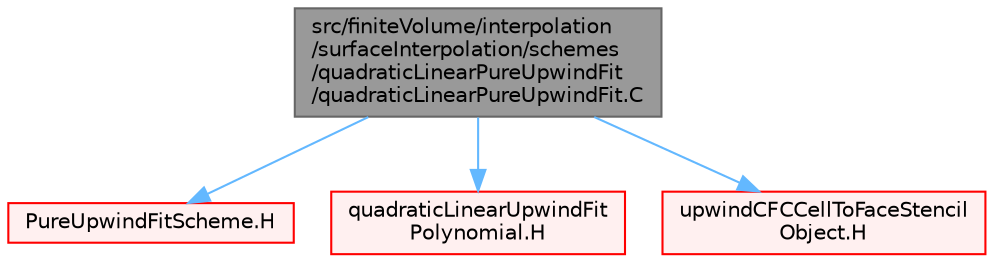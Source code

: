 digraph "src/finiteVolume/interpolation/surfaceInterpolation/schemes/quadraticLinearPureUpwindFit/quadraticLinearPureUpwindFit.C"
{
 // LATEX_PDF_SIZE
  bgcolor="transparent";
  edge [fontname=Helvetica,fontsize=10,labelfontname=Helvetica,labelfontsize=10];
  node [fontname=Helvetica,fontsize=10,shape=box,height=0.2,width=0.4];
  Node1 [id="Node000001",label="src/finiteVolume/interpolation\l/surfaceInterpolation/schemes\l/quadraticLinearPureUpwindFit\l/quadraticLinearPureUpwindFit.C",height=0.2,width=0.4,color="gray40", fillcolor="grey60", style="filled", fontcolor="black",tooltip=" "];
  Node1 -> Node2 [id="edge1_Node000001_Node000002",color="steelblue1",style="solid",tooltip=" "];
  Node2 [id="Node000002",label="PureUpwindFitScheme.H",height=0.2,width=0.4,color="red", fillcolor="#FFF0F0", style="filled",URL="$PureUpwindFitScheme_8H.html",tooltip=" "];
  Node1 -> Node395 [id="edge2_Node000001_Node000395",color="steelblue1",style="solid",tooltip=" "];
  Node395 [id="Node000395",label="quadraticLinearUpwindFit\lPolynomial.H",height=0.2,width=0.4,color="red", fillcolor="#FFF0F0", style="filled",URL="$quadraticLinearUpwindFitPolynomial_8H.html",tooltip=" "];
  Node1 -> Node396 [id="edge3_Node000001_Node000396",color="steelblue1",style="solid",tooltip=" "];
  Node396 [id="Node000396",label="upwindCFCCellToFaceStencil\lObject.H",height=0.2,width=0.4,color="red", fillcolor="#FFF0F0", style="filled",URL="$upwindCFCCellToFaceStencilObject_8H.html",tooltip=" "];
}
